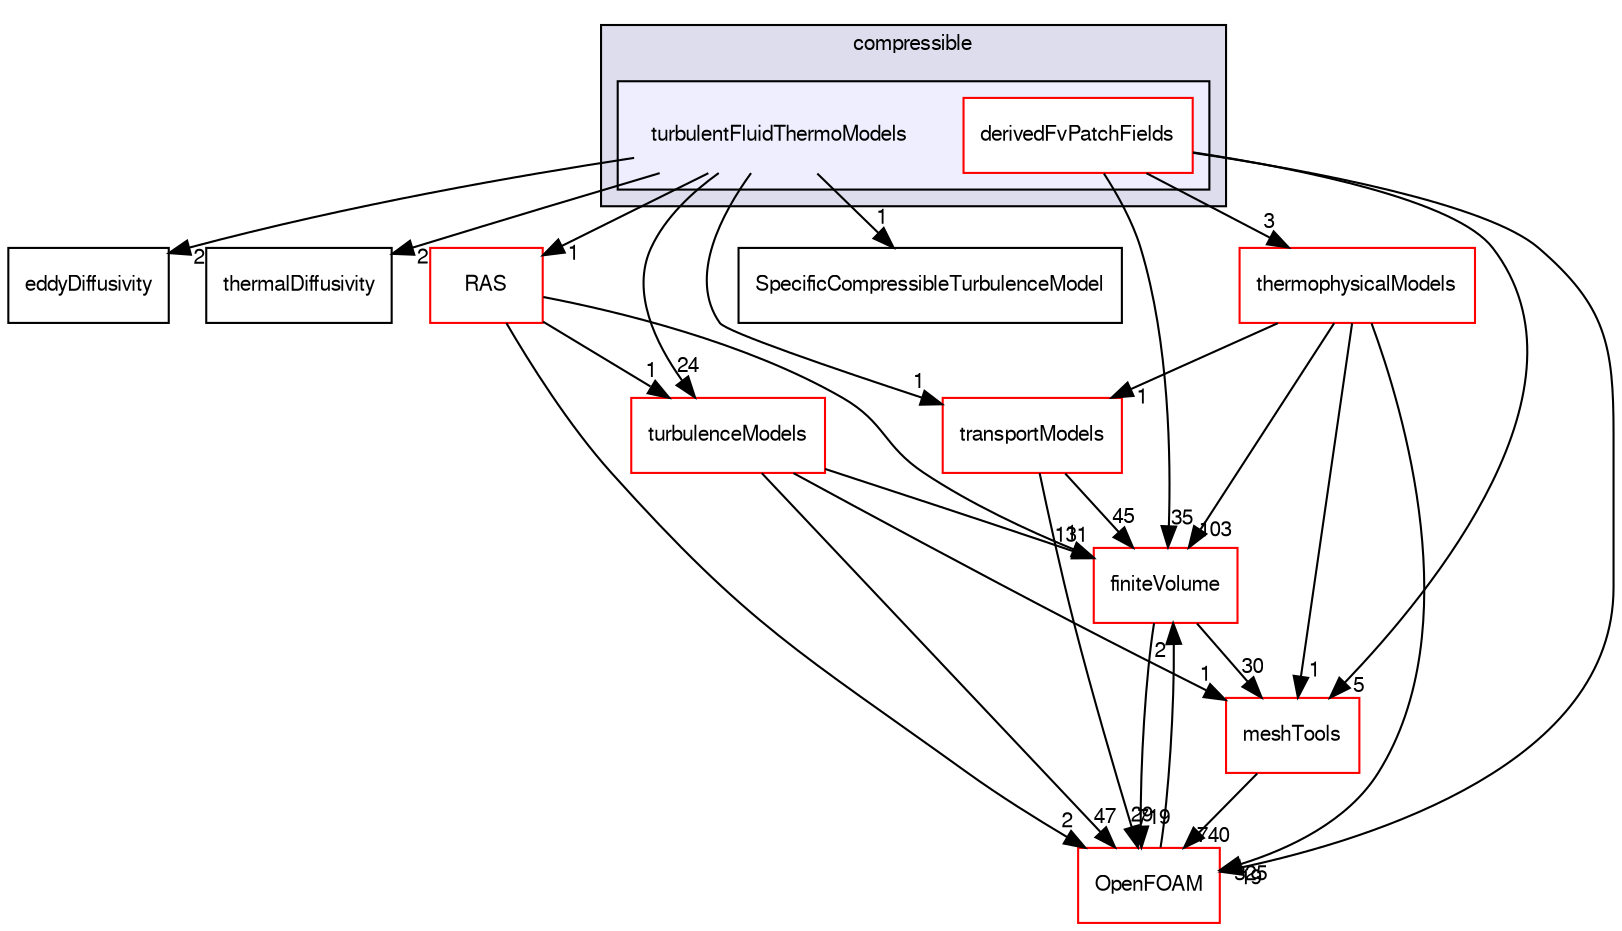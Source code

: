digraph "src/TurbulenceModels/compressible/turbulentFluidThermoModels" {
  bgcolor=transparent;
  compound=true
  node [ fontsize="10", fontname="FreeSans"];
  edge [ labelfontsize="10", labelfontname="FreeSans"];
  subgraph clusterdir_7904bc8e3270082a35070ba525b2d08a {
    graph [ bgcolor="#ddddee", pencolor="black", label="compressible" fontname="FreeSans", fontsize="10", URL="dir_7904bc8e3270082a35070ba525b2d08a.html"]
  subgraph clusterdir_3a035027451607b317f3f09e7524d9cb {
    graph [ bgcolor="#eeeeff", pencolor="black", label="" URL="dir_3a035027451607b317f3f09e7524d9cb.html"];
    dir_3a035027451607b317f3f09e7524d9cb [shape=plaintext label="turbulentFluidThermoModels"];
    dir_d7c89f283599343304e45068c6742eff [shape=box label="derivedFvPatchFields" color="red" fillcolor="white" style="filled" URL="dir_d7c89f283599343304e45068c6742eff.html"];
  }
  }
  dir_d9d9b0783662f8eadda2c41d392e4667 [shape=box label="SpecificCompressibleTurbulenceModel" URL="dir_d9d9b0783662f8eadda2c41d392e4667.html"];
  dir_9bd15774b555cf7259a6fa18f99fe99b [shape=box label="finiteVolume" color="red" URL="dir_9bd15774b555cf7259a6fa18f99fe99b.html"];
  dir_dd9eb626e90b169804eeadb587274e8e [shape=box label="RAS" color="red" URL="dir_dd9eb626e90b169804eeadb587274e8e.html"];
  dir_ae30ad0bef50cf391b24c614251bb9fd [shape=box label="meshTools" color="red" URL="dir_ae30ad0bef50cf391b24c614251bb9fd.html"];
  dir_2778d089ec5c4f66810b11f753867003 [shape=box label="thermophysicalModels" color="red" URL="dir_2778d089ec5c4f66810b11f753867003.html"];
  dir_c5473ff19b20e6ec4dfe5c310b3778a8 [shape=box label="OpenFOAM" color="red" URL="dir_c5473ff19b20e6ec4dfe5c310b3778a8.html"];
  dir_9415e59289a6feeb24164dafa70a594f [shape=box label="transportModels" color="red" URL="dir_9415e59289a6feeb24164dafa70a594f.html"];
  dir_a3dc37bcacf99bb6122ed819dac99f09 [shape=box label="turbulenceModels" color="red" URL="dir_a3dc37bcacf99bb6122ed819dac99f09.html"];
  dir_05e12ce53dbba88a77d074cc85a83d27 [shape=box label="eddyDiffusivity" URL="dir_05e12ce53dbba88a77d074cc85a83d27.html"];
  dir_b94fb94c7eb7939710693bfda44d632b [shape=box label="thermalDiffusivity" URL="dir_b94fb94c7eb7939710693bfda44d632b.html"];
  dir_9bd15774b555cf7259a6fa18f99fe99b->dir_ae30ad0bef50cf391b24c614251bb9fd [headlabel="30", labeldistance=1.5 headhref="dir_000727_001560.html"];
  dir_9bd15774b555cf7259a6fa18f99fe99b->dir_c5473ff19b20e6ec4dfe5c310b3778a8 [headlabel="719", labeldistance=1.5 headhref="dir_000727_001706.html"];
  dir_dd9eb626e90b169804eeadb587274e8e->dir_9bd15774b555cf7259a6fa18f99fe99b [headlabel="1", labeldistance=1.5 headhref="dir_002797_000727.html"];
  dir_dd9eb626e90b169804eeadb587274e8e->dir_c5473ff19b20e6ec4dfe5c310b3778a8 [headlabel="2", labeldistance=1.5 headhref="dir_002797_001706.html"];
  dir_dd9eb626e90b169804eeadb587274e8e->dir_a3dc37bcacf99bb6122ed819dac99f09 [headlabel="1", labeldistance=1.5 headhref="dir_002797_000586.html"];
  dir_3a035027451607b317f3f09e7524d9cb->dir_d9d9b0783662f8eadda2c41d392e4667 [headlabel="1", labeldistance=1.5 headhref="dir_002802_002799.html"];
  dir_3a035027451607b317f3f09e7524d9cb->dir_dd9eb626e90b169804eeadb587274e8e [headlabel="1", labeldistance=1.5 headhref="dir_002802_002797.html"];
  dir_3a035027451607b317f3f09e7524d9cb->dir_9415e59289a6feeb24164dafa70a594f [headlabel="1", labeldistance=1.5 headhref="dir_002802_000742.html"];
  dir_3a035027451607b317f3f09e7524d9cb->dir_a3dc37bcacf99bb6122ed819dac99f09 [headlabel="24", labeldistance=1.5 headhref="dir_002802_000586.html"];
  dir_3a035027451607b317f3f09e7524d9cb->dir_05e12ce53dbba88a77d074cc85a83d27 [headlabel="2", labeldistance=1.5 headhref="dir_002802_002796.html"];
  dir_3a035027451607b317f3f09e7524d9cb->dir_b94fb94c7eb7939710693bfda44d632b [headlabel="2", labeldistance=1.5 headhref="dir_002802_002800.html"];
  dir_ae30ad0bef50cf391b24c614251bb9fd->dir_c5473ff19b20e6ec4dfe5c310b3778a8 [headlabel="740", labeldistance=1.5 headhref="dir_001560_001706.html"];
  dir_2778d089ec5c4f66810b11f753867003->dir_9bd15774b555cf7259a6fa18f99fe99b [headlabel="103", labeldistance=1.5 headhref="dir_001058_000727.html"];
  dir_2778d089ec5c4f66810b11f753867003->dir_ae30ad0bef50cf391b24c614251bb9fd [headlabel="1", labeldistance=1.5 headhref="dir_001058_001560.html"];
  dir_2778d089ec5c4f66810b11f753867003->dir_c5473ff19b20e6ec4dfe5c310b3778a8 [headlabel="325", labeldistance=1.5 headhref="dir_001058_001706.html"];
  dir_2778d089ec5c4f66810b11f753867003->dir_9415e59289a6feeb24164dafa70a594f [headlabel="1", labeldistance=1.5 headhref="dir_001058_000742.html"];
  dir_d7c89f283599343304e45068c6742eff->dir_9bd15774b555cf7259a6fa18f99fe99b [headlabel="35", labeldistance=1.5 headhref="dir_002803_000727.html"];
  dir_d7c89f283599343304e45068c6742eff->dir_ae30ad0bef50cf391b24c614251bb9fd [headlabel="5", labeldistance=1.5 headhref="dir_002803_001560.html"];
  dir_d7c89f283599343304e45068c6742eff->dir_2778d089ec5c4f66810b11f753867003 [headlabel="3", labeldistance=1.5 headhref="dir_002803_001058.html"];
  dir_d7c89f283599343304e45068c6742eff->dir_c5473ff19b20e6ec4dfe5c310b3778a8 [headlabel="19", labeldistance=1.5 headhref="dir_002803_001706.html"];
  dir_c5473ff19b20e6ec4dfe5c310b3778a8->dir_9bd15774b555cf7259a6fa18f99fe99b [headlabel="2", labeldistance=1.5 headhref="dir_001706_000727.html"];
  dir_9415e59289a6feeb24164dafa70a594f->dir_9bd15774b555cf7259a6fa18f99fe99b [headlabel="45", labeldistance=1.5 headhref="dir_000742_000727.html"];
  dir_9415e59289a6feeb24164dafa70a594f->dir_c5473ff19b20e6ec4dfe5c310b3778a8 [headlabel="29", labeldistance=1.5 headhref="dir_000742_001706.html"];
  dir_a3dc37bcacf99bb6122ed819dac99f09->dir_9bd15774b555cf7259a6fa18f99fe99b [headlabel="131", labeldistance=1.5 headhref="dir_000586_000727.html"];
  dir_a3dc37bcacf99bb6122ed819dac99f09->dir_ae30ad0bef50cf391b24c614251bb9fd [headlabel="1", labeldistance=1.5 headhref="dir_000586_001560.html"];
  dir_a3dc37bcacf99bb6122ed819dac99f09->dir_c5473ff19b20e6ec4dfe5c310b3778a8 [headlabel="47", labeldistance=1.5 headhref="dir_000586_001706.html"];
}

